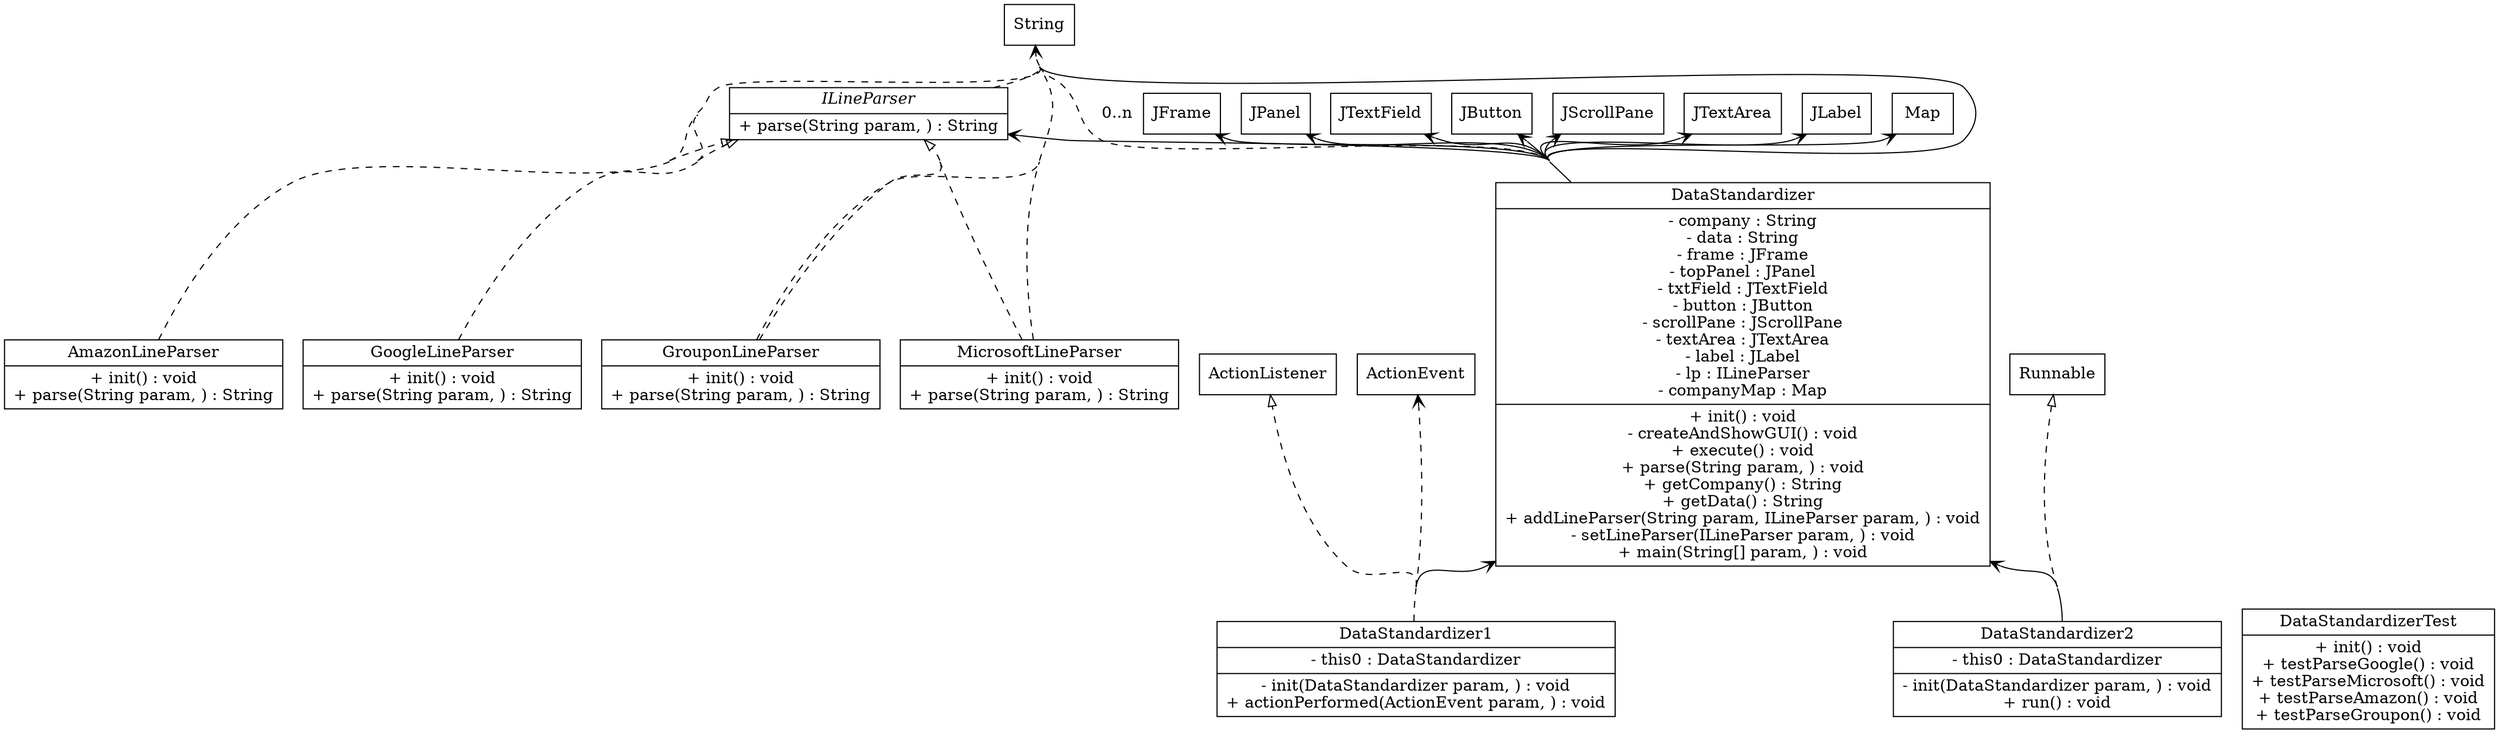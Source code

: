 digraph uml{rankdir=BT; concentrate=true;node[shape = box];AmazonLineParser->ILineParser [arrowhead="onormal",style="dashed"];AmazonLineParser[shape = "record",label=<{ AmazonLineParser|+ init() : void<br/>+ parse(String param, ) : String<br/>}>];AmazonLineParser->String [arrowhead="vee",style="dashed"];DataStandardizer1->ActionListener [arrowhead="onormal",style="dashed"];DataStandardizer1[shape = "record",label=<{ DataStandardizer1|- this0 : DataStandardizer<br/>|- init(DataStandardizer param, ) : void<br/>+ actionPerformed(ActionEvent param, ) : void<br/>}>];DataStandardizer1->DataStandardizer [arrowhead="vee"];DataStandardizer1->ActionEvent [arrowhead="vee",style="dashed"];DataStandardizer2->Runnable [arrowhead="onormal",style="dashed"];DataStandardizer2[shape = "record",label=<{ DataStandardizer2|- this0 : DataStandardizer<br/>|- init(DataStandardizer param, ) : void<br/>+ run() : void<br/>}>];DataStandardizer2->DataStandardizer [arrowhead="vee"];DataStandardizer2->DataStandardizer [arrowhead="vee",style="dashed"];DataStandardizer[shape = "record",label=<{ DataStandardizer|- company : String<br/>- data : String<br/>- frame : JFrame<br/>- topPanel : JPanel<br/>- txtField : JTextField<br/>- button : JButton<br/>- scrollPane : JScrollPane<br/>- textArea : JTextArea<br/>- label : JLabel<br/>- lp : ILineParser<br/>- companyMap : Map<br/>|+ init() : void<br/>- createAndShowGUI() : void<br/>+ execute() : void<br/>+ parse(String param, ) : void<br/>+ getCompany() : String<br/>+ getData() : String<br/>+ addLineParser(String param, ILineParser param, ) : void<br/>- setLineParser(ILineParser param, ) : void<br/>+ main(String[] param, ) : void<br/>}>];DataStandardizer->String [arrowhead="vee"];DataStandardizer->String [arrowhead="vee"];DataStandardizer->JFrame [arrowhead="vee"];DataStandardizer->JPanel [arrowhead="vee"];DataStandardizer->JTextField [arrowhead="vee"];DataStandardizer->JButton [arrowhead="vee"];DataStandardizer->JScrollPane [arrowhead="vee"];DataStandardizer->JTextArea [arrowhead="vee"];DataStandardizer->JLabel [arrowhead="vee"];DataStandardizer->ILineParser [arrowhead="vee"];DataStandardizer->Map [arrowhead="vee"];DataStandardizer->String [arrowhead="vee",style="dashed"];DataStandardizer->String [arrowhead="vee",style="dashed"];DataStandardizer->String [arrowhead="vee",style="dashed"];DataStandardizer->String [arrowhead="vee",style="dashed"];DataStandardizer->ILineParser [arrowhead="vee",style="dashed"];DataStandardizer->ILineParser [arrowhead="vee",style="dashed"];DataStandardizer->String[] [arrowhead="vee",style="dashed",label="0..n"];DataStandardizerTest[shape = "record",label=<{ DataStandardizerTest|+ init() : void<br/>+ testParseGoogle() : void<br/>+ testParseMicrosoft() : void<br/>+ testParseAmazon() : void<br/>+ testParseGroupon() : void<br/>}>];GoogleLineParser->ILineParser [arrowhead="onormal",style="dashed"];GoogleLineParser[shape = "record",label=<{ GoogleLineParser|+ init() : void<br/>+ parse(String param, ) : String<br/>}>];GoogleLineParser->String [arrowhead="vee",style="dashed"];GoogleLineParser->String [arrowhead="vee",style="dashed"];GrouponLineParser->ILineParser [arrowhead="onormal",style="dashed"];GrouponLineParser[shape = "record",label=<{ GrouponLineParser|+ init() : void<br/>+ parse(String param, ) : String<br/>}>];GrouponLineParser->String [arrowhead="vee",style="dashed"];GrouponLineParser->String [arrowhead="vee",style="dashed"];ILineParser[shape = "record",label=<{<i>ILineParser</i>|+ parse(String param, ) : String<br/>}>];ILineParser->String [arrowhead="vee",style="dashed"];ILineParser->String [arrowhead="vee",style="dashed"];MicrosoftLineParser->ILineParser [arrowhead="onormal",style="dashed"];MicrosoftLineParser[shape = "record",label=<{ MicrosoftLineParser|+ init() : void<br/>+ parse(String param, ) : String<br/>}>];MicrosoftLineParser->String [arrowhead="vee",style="dashed"];MicrosoftLineParser->String [arrowhead="vee",style="dashed"];}